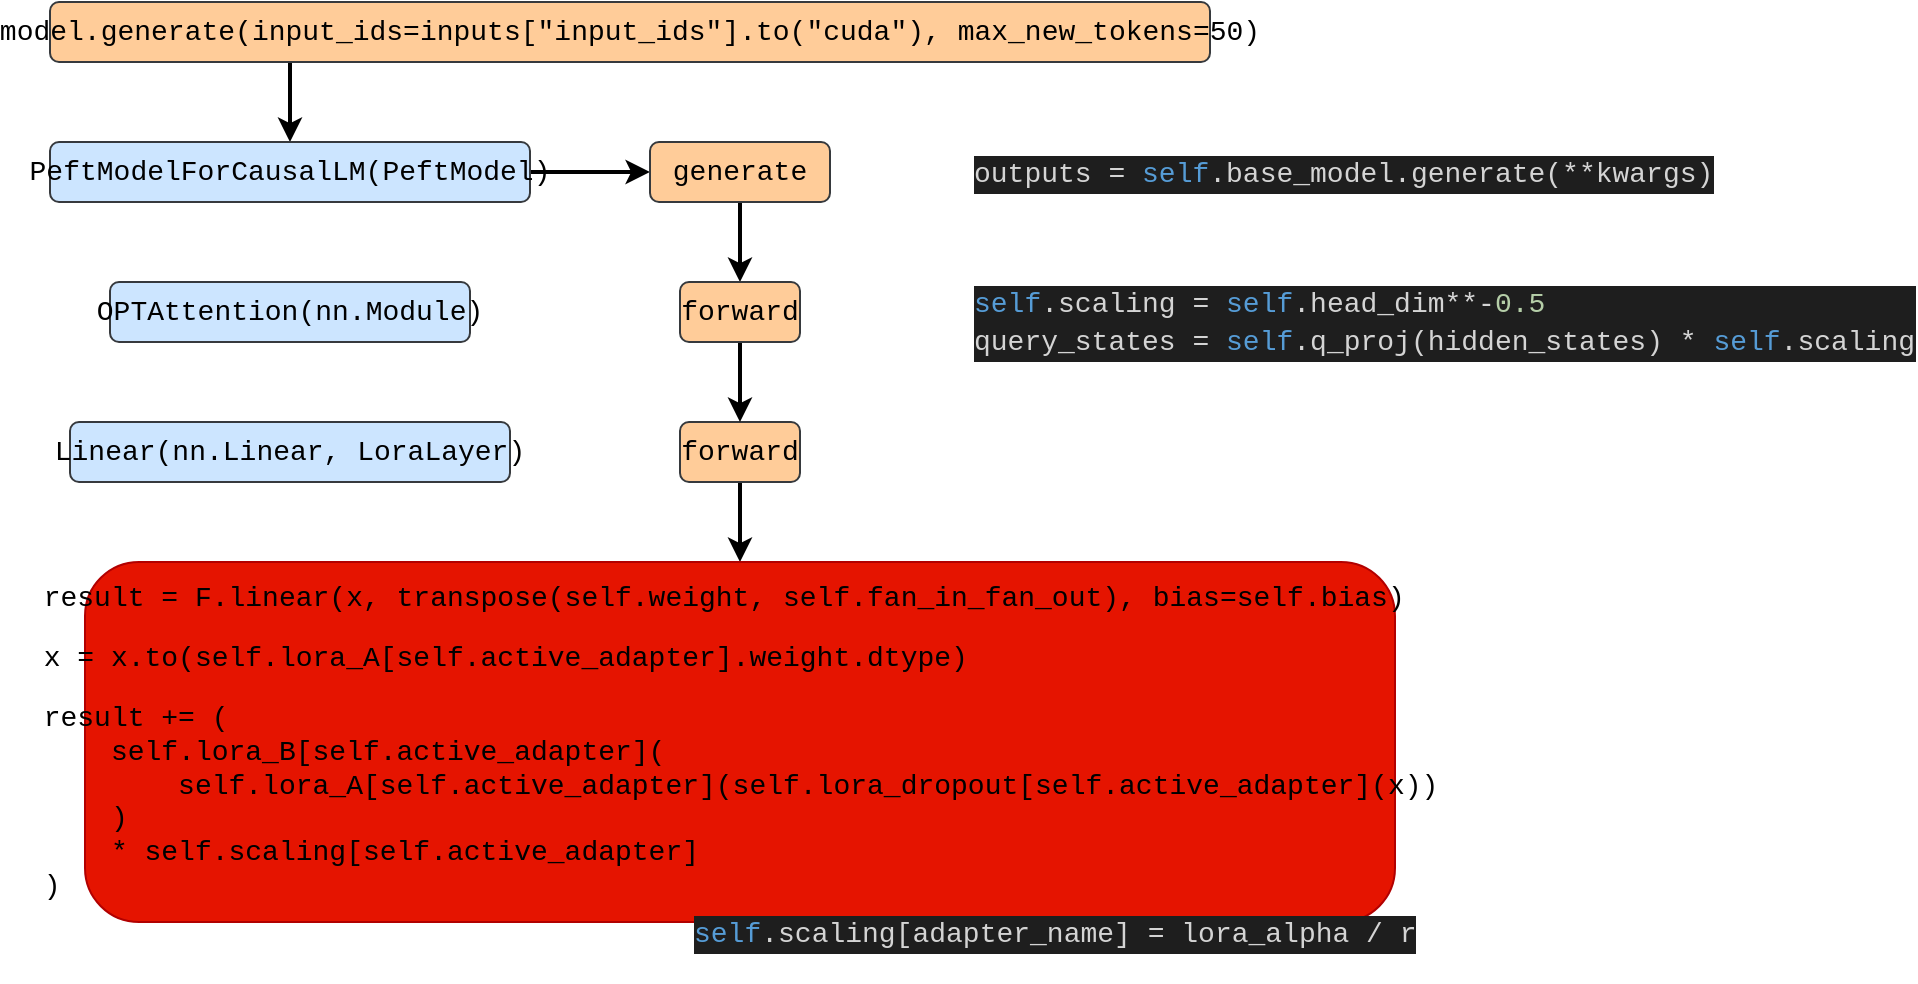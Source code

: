 <mxfile version="24.0.4" type="device">
  <diagram name="第 1 页" id="2ZHAzWuS2HLpJFy_Wmts">
    <mxGraphModel dx="2060" dy="1190" grid="1" gridSize="10" guides="1" tooltips="1" connect="1" arrows="1" fold="1" page="1" pageScale="1" pageWidth="1100" pageHeight="850" math="0" shadow="0">
      <root>
        <mxCell id="0" />
        <mxCell id="1" parent="0" />
        <mxCell id="lS5N0mCX3ykKAMGHeJQ0-16" style="edgeStyle=orthogonalEdgeStyle;rounded=0;orthogonalLoop=1;jettySize=auto;html=1;entryX=0.5;entryY=0;entryDx=0;entryDy=0;strokeWidth=2;" edge="1" parent="1" source="lS5N0mCX3ykKAMGHeJQ0-1" target="lS5N0mCX3ykKAMGHeJQ0-5">
          <mxGeometry relative="1" as="geometry">
            <Array as="points">
              <mxPoint x="160" y="80" />
              <mxPoint x="160" y="80" />
            </Array>
          </mxGeometry>
        </mxCell>
        <mxCell id="lS5N0mCX3ykKAMGHeJQ0-1" value="&lt;div style=&quot;font-family: Consolas, &amp;quot;Courier New&amp;quot;, monospace; font-size: 14px; line-height: 19px; white-space: pre;&quot;&gt;model.generate(input_ids=inputs[&lt;span style=&quot;&quot;&gt;&quot;input_ids&quot;&lt;/span&gt;].to(&lt;span style=&quot;&quot;&gt;&quot;cuda&quot;&lt;/span&gt;), max_new_tokens=&lt;span style=&quot;&quot;&gt;50&lt;/span&gt;)&lt;/div&gt;" style="rounded=1;whiteSpace=wrap;html=1;fillColor=#ffcc99;strokeColor=#36393d;fontColor=default;labelBackgroundColor=none;" vertex="1" parent="1">
          <mxGeometry x="40" y="40" width="580" height="30" as="geometry" />
        </mxCell>
        <mxCell id="lS5N0mCX3ykKAMGHeJQ0-17" style="edgeStyle=orthogonalEdgeStyle;rounded=0;orthogonalLoop=1;jettySize=auto;html=1;entryX=0;entryY=0.5;entryDx=0;entryDy=0;strokeColor=default;strokeWidth=2;align=center;verticalAlign=middle;fontFamily=Helvetica;fontSize=11;fontColor=default;labelBackgroundColor=default;endArrow=classic;" edge="1" parent="1" source="lS5N0mCX3ykKAMGHeJQ0-5" target="lS5N0mCX3ykKAMGHeJQ0-11">
          <mxGeometry relative="1" as="geometry" />
        </mxCell>
        <mxCell id="lS5N0mCX3ykKAMGHeJQ0-5" value="&lt;div style=&quot;font-family: Consolas, &amp;quot;Courier New&amp;quot;, monospace; font-size: 14px; line-height: 19px; white-space: pre;&quot;&gt;&lt;div style=&quot;line-height: 19px;&quot;&gt;PeftModelForCausalLM(PeftModel)&lt;/div&gt;&lt;/div&gt;" style="rounded=1;whiteSpace=wrap;html=1;fillColor=#cce5ff;strokeColor=#36393d;labelBackgroundColor=none;" vertex="1" parent="1">
          <mxGeometry x="40" y="110" width="240" height="30" as="geometry" />
        </mxCell>
        <mxCell id="lS5N0mCX3ykKAMGHeJQ0-7" value="&lt;div style=&quot;font-family: Consolas, &amp;quot;Courier New&amp;quot;, monospace; font-size: 14px; line-height: 19px; white-space: pre;&quot;&gt;&lt;div style=&quot;line-height: 19px;&quot;&gt;OPTAttention(nn.Module)&lt;/div&gt;&lt;/div&gt;" style="rounded=1;whiteSpace=wrap;html=1;fillColor=#cce5ff;strokeColor=#36393d;labelBackgroundColor=none;fontColor=default;" vertex="1" parent="1">
          <mxGeometry x="70" y="180" width="180" height="30" as="geometry" />
        </mxCell>
        <mxCell id="lS5N0mCX3ykKAMGHeJQ0-21" value="" style="edgeStyle=orthogonalEdgeStyle;rounded=0;orthogonalLoop=1;jettySize=auto;html=1;strokeColor=default;strokeWidth=2;align=center;verticalAlign=middle;fontFamily=Helvetica;fontSize=11;fontColor=default;labelBackgroundColor=default;endArrow=classic;" edge="1" parent="1" source="lS5N0mCX3ykKAMGHeJQ0-8">
          <mxGeometry relative="1" as="geometry">
            <mxPoint x="385" y="320" as="targetPoint" />
          </mxGeometry>
        </mxCell>
        <mxCell id="lS5N0mCX3ykKAMGHeJQ0-8" value="&lt;div style=&quot;font-family: Consolas, &amp;quot;Courier New&amp;quot;, monospace; font-size: 14px; line-height: 19px; white-space: pre;&quot;&gt;forward&lt;/div&gt;" style="rounded=1;whiteSpace=wrap;html=1;fillColor=#ffcc99;strokeColor=#36393d;fontColor=default;labelBackgroundColor=none;" vertex="1" parent="1">
          <mxGeometry x="355" y="250" width="60" height="30" as="geometry" />
        </mxCell>
        <mxCell id="lS5N0mCX3ykKAMGHeJQ0-18" style="edgeStyle=orthogonalEdgeStyle;rounded=0;orthogonalLoop=1;jettySize=auto;html=1;entryX=0.5;entryY=0;entryDx=0;entryDy=0;strokeColor=default;strokeWidth=2;align=center;verticalAlign=middle;fontFamily=Helvetica;fontSize=11;fontColor=default;labelBackgroundColor=default;endArrow=classic;" edge="1" parent="1" source="lS5N0mCX3ykKAMGHeJQ0-11" target="lS5N0mCX3ykKAMGHeJQ0-13">
          <mxGeometry relative="1" as="geometry" />
        </mxCell>
        <mxCell id="lS5N0mCX3ykKAMGHeJQ0-11" value="&lt;div style=&quot;font-family: Consolas, &amp;quot;Courier New&amp;quot;, monospace; font-size: 14px; line-height: 19px; white-space: pre;&quot;&gt;generate&lt;/div&gt;" style="rounded=1;whiteSpace=wrap;html=1;fillColor=#ffcc99;strokeColor=#36393d;fontColor=default;labelBackgroundColor=none;" vertex="1" parent="1">
          <mxGeometry x="340" y="110" width="90" height="30" as="geometry" />
        </mxCell>
        <mxCell id="lS5N0mCX3ykKAMGHeJQ0-12" value="&lt;div style=&quot;font-family: Consolas, &amp;quot;Courier New&amp;quot;, monospace; font-size: 14px; line-height: 19px; white-space: pre;&quot;&gt;&lt;div style=&quot;line-height: 19px;&quot;&gt;Linear(nn.Linear, LoraLayer)&lt;/div&gt;&lt;/div&gt;" style="rounded=1;whiteSpace=wrap;html=1;fillColor=#cce5ff;strokeColor=#36393d;labelBackgroundColor=none;fontColor=default;" vertex="1" parent="1">
          <mxGeometry x="50" y="250" width="220" height="30" as="geometry" />
        </mxCell>
        <mxCell id="lS5N0mCX3ykKAMGHeJQ0-20" style="edgeStyle=orthogonalEdgeStyle;rounded=0;orthogonalLoop=1;jettySize=auto;html=1;entryX=0.5;entryY=0;entryDx=0;entryDy=0;strokeColor=default;strokeWidth=2;align=center;verticalAlign=middle;fontFamily=Helvetica;fontSize=11;fontColor=default;labelBackgroundColor=default;endArrow=classic;" edge="1" parent="1" source="lS5N0mCX3ykKAMGHeJQ0-13" target="lS5N0mCX3ykKAMGHeJQ0-8">
          <mxGeometry relative="1" as="geometry" />
        </mxCell>
        <mxCell id="lS5N0mCX3ykKAMGHeJQ0-13" value="&lt;div style=&quot;font-family: Consolas, &amp;quot;Courier New&amp;quot;, monospace; font-size: 14px; line-height: 19px; white-space: pre;&quot;&gt;forward&lt;/div&gt;" style="rounded=1;whiteSpace=wrap;html=1;fillColor=#ffcc99;strokeColor=#36393d;fontColor=default;labelBackgroundColor=none;" vertex="1" parent="1">
          <mxGeometry x="355" y="180" width="60" height="30" as="geometry" />
        </mxCell>
        <mxCell id="lS5N0mCX3ykKAMGHeJQ0-14" value="&lt;div style=&quot;color: #d4d4d4;background-color: #1e1e1e;font-family: Consolas, &#39;Courier New&#39;, monospace;font-weight: normal;font-size: 14px;line-height: 19px;white-space: pre;&quot;&gt;&lt;div&gt;&lt;span style=&quot;color: #d4d4d4;&quot;&gt;outputs = &lt;/span&gt;&lt;span style=&quot;color: #569cd6;&quot;&gt;self&lt;/span&gt;&lt;span style=&quot;color: #d4d4d4;&quot;&gt;.base_model.generate(**kwargs)&lt;/span&gt;&lt;/div&gt;&lt;/div&gt;" style="text;whiteSpace=wrap;html=1;" vertex="1" parent="1">
          <mxGeometry x="500" y="110" width="370" height="40" as="geometry" />
        </mxCell>
        <mxCell id="lS5N0mCX3ykKAMGHeJQ0-19" value="&lt;div style=&quot;color: #d4d4d4;background-color: #1e1e1e;font-family: Consolas, &#39;Courier New&#39;, monospace;font-weight: normal;font-size: 14px;line-height: 19px;white-space: pre;&quot;&gt;&lt;div&gt;&lt;span style=&quot;color: rgb(86, 156, 214);&quot;&gt;self&lt;/span&gt;.scaling = &lt;span style=&quot;color: rgb(86, 156, 214);&quot;&gt;self&lt;/span&gt;.head_dim**-&lt;span style=&quot;color: rgb(181, 206, 168);&quot;&gt;0.5&lt;/span&gt;&lt;/div&gt;&lt;div&gt;&lt;span style=&quot;color: #d4d4d4;&quot;&gt;query_states = &lt;/span&gt;&lt;span style=&quot;color: #569cd6;&quot;&gt;self&lt;/span&gt;&lt;span style=&quot;color: #d4d4d4;&quot;&gt;.q_proj(hidden_states) * &lt;/span&gt;&lt;span style=&quot;color: #569cd6;&quot;&gt;self&lt;/span&gt;&lt;span style=&quot;color: #d4d4d4;&quot;&gt;.scaling&lt;/span&gt;&lt;/div&gt;&lt;/div&gt;" style="text;whiteSpace=wrap;html=1;fontFamily=Helvetica;fontSize=11;fontColor=default;labelBackgroundColor=default;" vertex="1" parent="1">
          <mxGeometry x="500" y="175" width="460" height="40" as="geometry" />
        </mxCell>
        <mxCell id="lS5N0mCX3ykKAMGHeJQ0-22" value="&lt;div style=&quot;font-family: Consolas, &amp;quot;Courier New&amp;quot;, monospace; font-size: 14px; text-align: left; white-space: pre;&quot;&gt;result = F.linear(x, transpose(self.weight, self.fan_in_fan_out), bias=self.bias)&lt;/div&gt;&lt;br style=&quot;font-family: Consolas, &amp;quot;Courier New&amp;quot;, monospace; font-size: 14px; text-align: left; white-space: pre;&quot;&gt;&lt;div style=&quot;font-family: Consolas, &amp;quot;Courier New&amp;quot;, monospace; font-size: 14px; text-align: left; white-space: pre;&quot;&gt;x = x.to(self.lora_A[self.active_adapter].weight.dtype)&lt;/div&gt;&lt;br style=&quot;font-family: Consolas, &amp;quot;Courier New&amp;quot;, monospace; font-size: 14px; text-align: left; white-space: pre;&quot;&gt;&lt;div style=&quot;font-family: Consolas, &amp;quot;Courier New&amp;quot;, monospace; font-size: 14px; text-align: left; white-space: pre;&quot;&gt;result += (&lt;/div&gt;&lt;div style=&quot;font-family: Consolas, &amp;quot;Courier New&amp;quot;, monospace; font-size: 14px; text-align: left; white-space: pre;&quot;&gt;&amp;nbsp; &amp;nbsp; self.lora_B[self.active_adapter](&lt;/div&gt;&lt;div style=&quot;font-family: Consolas, &amp;quot;Courier New&amp;quot;, monospace; font-size: 14px; text-align: left; white-space: pre;&quot;&gt;&amp;nbsp; &amp;nbsp; &amp;nbsp; &amp;nbsp; self.lora_A[self.active_adapter](self.lora_dropout[self.active_adapter](x))&lt;/div&gt;&lt;div style=&quot;font-family: Consolas, &amp;quot;Courier New&amp;quot;, monospace; font-size: 14px; text-align: left; white-space: pre;&quot;&gt;&amp;nbsp; &amp;nbsp; )&lt;/div&gt;&lt;div style=&quot;font-family: Consolas, &amp;quot;Courier New&amp;quot;, monospace; font-size: 14px; text-align: left; white-space: pre;&quot;&gt;&amp;nbsp; &amp;nbsp; * self.scaling[self.active_adapter]&lt;/div&gt;&lt;div style=&quot;font-family: Consolas, &amp;quot;Courier New&amp;quot;, monospace; font-size: 14px; text-align: left; white-space: pre;&quot;&gt;)&lt;/div&gt;" style="rounded=1;whiteSpace=wrap;html=1;fontFamily=Helvetica;fontSize=11;fontColor=default;labelBackgroundColor=none;fillColor=#e51400;strokeColor=#B20000;" vertex="1" parent="1">
          <mxGeometry x="57.5" y="320" width="655" height="180" as="geometry" />
        </mxCell>
        <mxCell id="lS5N0mCX3ykKAMGHeJQ0-24" value="&lt;div style=&quot;color: #d4d4d4;background-color: #1e1e1e;font-family: Consolas, &#39;Courier New&#39;, monospace;font-weight: normal;font-size: 14px;line-height: 19px;white-space: pre;&quot;&gt;&lt;div&gt;&lt;span style=&quot;color: #569cd6;&quot;&gt;self&lt;/span&gt;&lt;span style=&quot;color: #d4d4d4;&quot;&gt;.scaling[adapter_name] = lora_alpha / r&lt;/span&gt;&lt;/div&gt;&lt;/div&gt;" style="text;whiteSpace=wrap;html=1;fontFamily=Helvetica;fontSize=11;fontColor=default;labelBackgroundColor=default;" vertex="1" parent="1">
          <mxGeometry x="360" y="490" width="360" height="40" as="geometry" />
        </mxCell>
      </root>
    </mxGraphModel>
  </diagram>
</mxfile>
